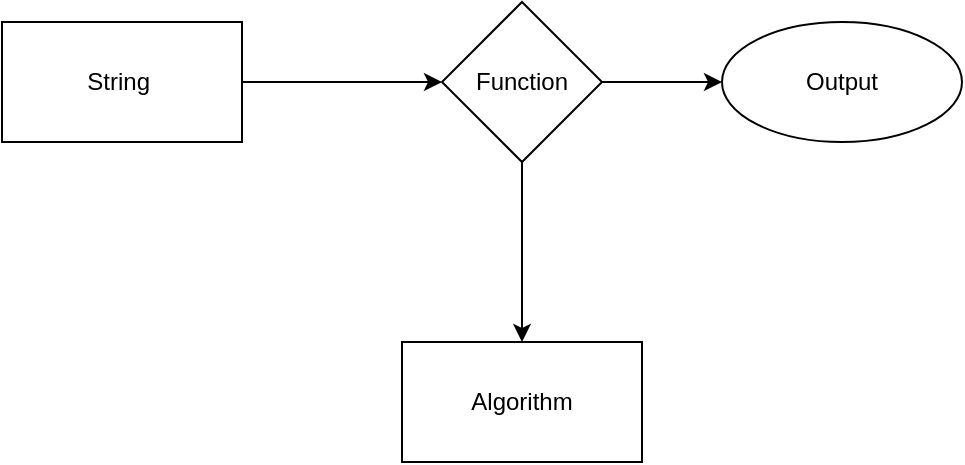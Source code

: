 <mxfile>
    <diagram id="z1ASvLAWsA92--L7KpGF" name="Page-1">
        <mxGraphModel dx="736" dy="514" grid="1" gridSize="10" guides="1" tooltips="1" connect="1" arrows="1" fold="1" page="1" pageScale="1" pageWidth="850" pageHeight="1100" math="0" shadow="0">
            <root>
                <mxCell id="0"/>
                <mxCell id="1" parent="0"/>
                <mxCell id="4" value="" style="edgeStyle=none;html=1;" edge="1" parent="1" source="2" target="3">
                    <mxGeometry relative="1" as="geometry"/>
                </mxCell>
                <mxCell id="2" value="String&amp;nbsp;" style="whiteSpace=wrap;html=1;" parent="1" vertex="1">
                    <mxGeometry x="150" y="120" width="120" height="60" as="geometry"/>
                </mxCell>
                <mxCell id="6" value="" style="edgeStyle=none;html=1;" edge="1" parent="1" source="3" target="5">
                    <mxGeometry relative="1" as="geometry"/>
                </mxCell>
                <mxCell id="8" value="" style="edgeStyle=none;html=1;" edge="1" parent="1" source="3" target="7">
                    <mxGeometry relative="1" as="geometry"/>
                </mxCell>
                <mxCell id="3" value="Function" style="rhombus;whiteSpace=wrap;html=1;" vertex="1" parent="1">
                    <mxGeometry x="370" y="110" width="80" height="80" as="geometry"/>
                </mxCell>
                <mxCell id="5" value="Output" style="ellipse;whiteSpace=wrap;html=1;" vertex="1" parent="1">
                    <mxGeometry x="510" y="120" width="120" height="60" as="geometry"/>
                </mxCell>
                <mxCell id="7" value="Algorithm" style="whiteSpace=wrap;html=1;" vertex="1" parent="1">
                    <mxGeometry x="350" y="280" width="120" height="60" as="geometry"/>
                </mxCell>
            </root>
        </mxGraphModel>
    </diagram>
</mxfile>
